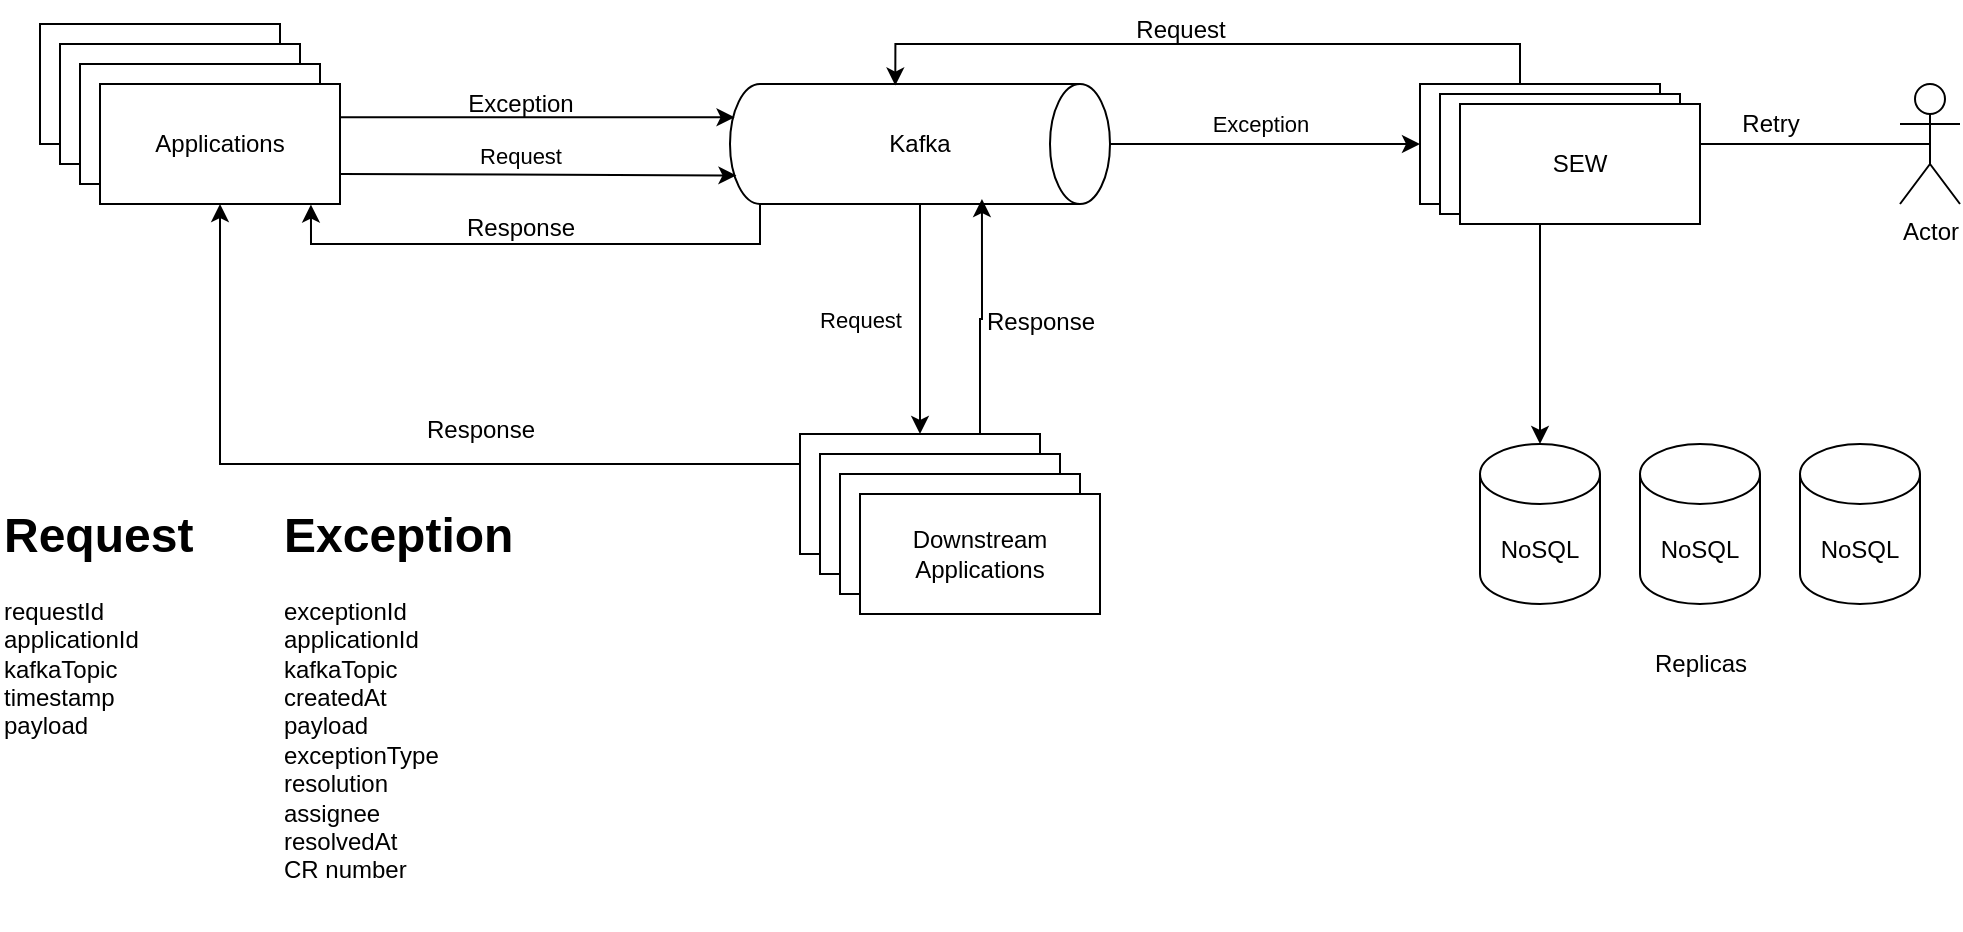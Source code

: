<mxfile version="27.1.6" pages="2">
  <diagram name="SystemExceptionWeb SEW" id="bs_fewBkAaAFLRnybGnf">
    <mxGraphModel dx="1215" dy="629" grid="1" gridSize="10" guides="1" tooltips="1" connect="1" arrows="1" fold="1" page="1" pageScale="1" pageWidth="850" pageHeight="1100" math="0" shadow="0">
      <root>
        <mxCell id="0" />
        <mxCell id="1" parent="0" />
        <mxCell id="CrgZ5U5lPNiD004af8dP-9" value="" style="rounded=0;whiteSpace=wrap;html=1;" parent="1" vertex="1">
          <mxGeometry x="70" y="300" width="120" height="60" as="geometry" />
        </mxCell>
        <mxCell id="CrgZ5U5lPNiD004af8dP-13" value="" style="rounded=0;whiteSpace=wrap;html=1;" parent="1" vertex="1">
          <mxGeometry x="80" y="310" width="120" height="60" as="geometry" />
        </mxCell>
        <mxCell id="CrgZ5U5lPNiD004af8dP-15" value="" style="rounded=0;whiteSpace=wrap;html=1;" parent="1" vertex="1">
          <mxGeometry x="90" y="320" width="120" height="60" as="geometry" />
        </mxCell>
        <mxCell id="CrgZ5U5lPNiD004af8dP-16" value="Applications" style="rounded=0;whiteSpace=wrap;html=1;" parent="1" vertex="1">
          <mxGeometry x="100" y="330" width="120" height="60" as="geometry" />
        </mxCell>
        <mxCell id="CrgZ5U5lPNiD004af8dP-31" value="" style="edgeStyle=orthogonalEdgeStyle;rounded=0;orthogonalLoop=1;jettySize=auto;html=1;" parent="1" source="CrgZ5U5lPNiD004af8dP-17" target="CrgZ5U5lPNiD004af8dP-30" edge="1">
          <mxGeometry relative="1" as="geometry" />
        </mxCell>
        <mxCell id="CrgZ5U5lPNiD004af8dP-17" value="" style="shape=cylinder3;whiteSpace=wrap;html=1;boundedLbl=1;backgroundOutline=1;size=15;rotation=90;" parent="1" vertex="1">
          <mxGeometry x="480" y="265" width="60" height="190" as="geometry" />
        </mxCell>
        <mxCell id="CrgZ5U5lPNiD004af8dP-18" value="Kafka" style="text;html=1;align=center;verticalAlign=middle;whiteSpace=wrap;rounded=0;" parent="1" vertex="1">
          <mxGeometry x="480" y="345" width="60" height="30" as="geometry" />
        </mxCell>
        <mxCell id="CrgZ5U5lPNiD004af8dP-19" value="" style="endArrow=classic;html=1;rounded=0;exitX=1;exitY=0.5;exitDx=0;exitDy=0;entryX=0.762;entryY=0.983;entryDx=0;entryDy=0;entryPerimeter=0;" parent="1" target="CrgZ5U5lPNiD004af8dP-17" edge="1">
          <mxGeometry relative="1" as="geometry">
            <mxPoint x="220" y="375" as="sourcePoint" />
            <mxPoint x="410" y="375" as="targetPoint" />
          </mxGeometry>
        </mxCell>
        <mxCell id="CrgZ5U5lPNiD004af8dP-20" value="Request" style="edgeLabel;resizable=0;html=1;;align=center;verticalAlign=middle;" parent="CrgZ5U5lPNiD004af8dP-19" connectable="0" vertex="1">
          <mxGeometry relative="1" as="geometry">
            <mxPoint x="-9" y="-10" as="offset" />
          </mxGeometry>
        </mxCell>
        <mxCell id="5Sn3ZTOXAg7ZaMrwNZ0c-9" style="edgeStyle=orthogonalEdgeStyle;rounded=0;orthogonalLoop=1;jettySize=auto;html=1;exitX=0;exitY=0.25;exitDx=0;exitDy=0;entryX=0.5;entryY=1;entryDx=0;entryDy=0;" parent="1" source="CrgZ5U5lPNiD004af8dP-22" target="CrgZ5U5lPNiD004af8dP-16" edge="1">
          <mxGeometry relative="1" as="geometry" />
        </mxCell>
        <mxCell id="CrgZ5U5lPNiD004af8dP-22" value="" style="rounded=0;whiteSpace=wrap;html=1;" parent="1" vertex="1">
          <mxGeometry x="450" y="505" width="120" height="60" as="geometry" />
        </mxCell>
        <mxCell id="CrgZ5U5lPNiD004af8dP-23" value="" style="rounded=0;whiteSpace=wrap;html=1;" parent="1" vertex="1">
          <mxGeometry x="460" y="515" width="120" height="60" as="geometry" />
        </mxCell>
        <mxCell id="CrgZ5U5lPNiD004af8dP-24" value="" style="rounded=0;whiteSpace=wrap;html=1;" parent="1" vertex="1">
          <mxGeometry x="470" y="525" width="120" height="60" as="geometry" />
        </mxCell>
        <mxCell id="CrgZ5U5lPNiD004af8dP-25" value="&lt;div&gt;Downstream&lt;/div&gt;Applications" style="rounded=0;whiteSpace=wrap;html=1;" parent="1" vertex="1">
          <mxGeometry x="480" y="535" width="120" height="60" as="geometry" />
        </mxCell>
        <mxCell id="CrgZ5U5lPNiD004af8dP-26" value="" style="endArrow=classic;html=1;rounded=0;exitX=1;exitY=0.5;exitDx=0;exitDy=0;exitPerimeter=0;entryX=0.5;entryY=0;entryDx=0;entryDy=0;" parent="1" source="CrgZ5U5lPNiD004af8dP-17" target="CrgZ5U5lPNiD004af8dP-22" edge="1">
          <mxGeometry relative="1" as="geometry">
            <mxPoint x="370" y="470" as="sourcePoint" />
            <mxPoint x="470" y="470" as="targetPoint" />
          </mxGeometry>
        </mxCell>
        <mxCell id="CrgZ5U5lPNiD004af8dP-27" value="Request" style="edgeLabel;resizable=0;html=1;;align=center;verticalAlign=middle;" parent="CrgZ5U5lPNiD004af8dP-26" connectable="0" vertex="1">
          <mxGeometry relative="1" as="geometry">
            <mxPoint x="-30" as="offset" />
          </mxGeometry>
        </mxCell>
        <mxCell id="CrgZ5U5lPNiD004af8dP-36" style="edgeStyle=orthogonalEdgeStyle;rounded=0;orthogonalLoop=1;jettySize=auto;html=1;" parent="1" source="CrgZ5U5lPNiD004af8dP-30" target="CrgZ5U5lPNiD004af8dP-33" edge="1">
          <mxGeometry relative="1" as="geometry" />
        </mxCell>
        <mxCell id="CrgZ5U5lPNiD004af8dP-30" value="SEW" style="whiteSpace=wrap;html=1;" parent="1" vertex="1">
          <mxGeometry x="760" y="330" width="120" height="60" as="geometry" />
        </mxCell>
        <mxCell id="CrgZ5U5lPNiD004af8dP-32" value="Exception" style="edgeLabel;resizable=0;html=1;;align=center;verticalAlign=middle;" parent="1" connectable="0" vertex="1">
          <mxGeometry x="680" y="350" as="geometry" />
        </mxCell>
        <mxCell id="CrgZ5U5lPNiD004af8dP-33" value="NoSQL" style="shape=cylinder3;whiteSpace=wrap;html=1;boundedLbl=1;backgroundOutline=1;size=15;" parent="1" vertex="1">
          <mxGeometry x="790" y="510" width="60" height="80" as="geometry" />
        </mxCell>
        <mxCell id="CrgZ5U5lPNiD004af8dP-39" style="edgeStyle=orthogonalEdgeStyle;rounded=0;orthogonalLoop=1;jettySize=auto;html=1;exitX=0.5;exitY=0.5;exitDx=0;exitDy=0;exitPerimeter=0;" parent="1" source="CrgZ5U5lPNiD004af8dP-37" target="CrgZ5U5lPNiD004af8dP-30" edge="1">
          <mxGeometry relative="1" as="geometry" />
        </mxCell>
        <mxCell id="CrgZ5U5lPNiD004af8dP-37" value="Actor" style="shape=umlActor;verticalLabelPosition=bottom;verticalAlign=top;html=1;outlineConnect=0;" parent="1" vertex="1">
          <mxGeometry x="1000" y="330" width="30" height="60" as="geometry" />
        </mxCell>
        <mxCell id="CrgZ5U5lPNiD004af8dP-41" value="Retry" style="text;html=1;align=center;verticalAlign=middle;resizable=0;points=[];autosize=1;strokeColor=none;fillColor=none;" parent="1" vertex="1">
          <mxGeometry x="910" y="335" width="50" height="30" as="geometry" />
        </mxCell>
        <mxCell id="CrgZ5U5lPNiD004af8dP-43" style="edgeStyle=orthogonalEdgeStyle;rounded=0;orthogonalLoop=1;jettySize=auto;html=1;entryX=0.013;entryY=0.565;entryDx=0;entryDy=0;entryPerimeter=0;" parent="1" source="CrgZ5U5lPNiD004af8dP-30" target="CrgZ5U5lPNiD004af8dP-17" edge="1">
          <mxGeometry relative="1" as="geometry">
            <Array as="points">
              <mxPoint x="810" y="310" />
              <mxPoint x="498" y="310" />
            </Array>
          </mxGeometry>
        </mxCell>
        <mxCell id="CrgZ5U5lPNiD004af8dP-44" value="Request" style="text;html=1;align=center;verticalAlign=middle;resizable=0;points=[];autosize=1;strokeColor=none;fillColor=none;" parent="1" vertex="1">
          <mxGeometry x="605" y="288" width="70" height="30" as="geometry" />
        </mxCell>
        <mxCell id="CrgZ5U5lPNiD004af8dP-47" value="NoSQL" style="shape=cylinder3;whiteSpace=wrap;html=1;boundedLbl=1;backgroundOutline=1;size=15;" parent="1" vertex="1">
          <mxGeometry x="870" y="510" width="60" height="80" as="geometry" />
        </mxCell>
        <mxCell id="CrgZ5U5lPNiD004af8dP-48" value="NoSQL" style="shape=cylinder3;whiteSpace=wrap;html=1;boundedLbl=1;backgroundOutline=1;size=15;" parent="1" vertex="1">
          <mxGeometry x="950" y="510" width="60" height="80" as="geometry" />
        </mxCell>
        <mxCell id="CrgZ5U5lPNiD004af8dP-49" value="&lt;div&gt;Replicas&lt;/div&gt;" style="text;html=1;align=center;verticalAlign=middle;resizable=0;points=[];autosize=1;strokeColor=none;fillColor=none;" parent="1" vertex="1">
          <mxGeometry x="865" y="605" width="70" height="30" as="geometry" />
        </mxCell>
        <mxCell id="CrgZ5U5lPNiD004af8dP-57" value="&lt;h1 style=&quot;margin-top: 0px;&quot;&gt;Request&lt;br&gt;&lt;/h1&gt;&lt;div&gt;requestId&lt;/div&gt;&lt;div&gt;applicationId&lt;/div&gt;&lt;div&gt;kafkaTopic&lt;/div&gt;&lt;div&gt;timestamp&lt;/div&gt;&lt;div&gt;payload&lt;/div&gt;" style="text;html=1;whiteSpace=wrap;overflow=hidden;rounded=0;" parent="1" vertex="1">
          <mxGeometry x="50" y="535" width="180" height="165" as="geometry" />
        </mxCell>
        <mxCell id="5Sn3ZTOXAg7ZaMrwNZ0c-1" value="&lt;h1 style=&quot;margin-top: 0px;&quot;&gt;Exception&lt;br&gt;&lt;/h1&gt;&lt;div&gt;exceptionId&lt;/div&gt;&lt;div&gt;applicationId&lt;/div&gt;&lt;div&gt;kafkaTopic&lt;/div&gt;&lt;div&gt;createdAt&lt;/div&gt;&lt;div&gt;payload&lt;/div&gt;&lt;div&gt;exceptionType&lt;/div&gt;&lt;div&gt;resolution&lt;/div&gt;&lt;div&gt;assignee&lt;/div&gt;&lt;div&gt;resolvedAt&lt;/div&gt;&lt;div&gt;CR number&lt;/div&gt;" style="text;html=1;whiteSpace=wrap;overflow=hidden;rounded=0;" parent="1" vertex="1">
          <mxGeometry x="190" y="535" width="180" height="215" as="geometry" />
        </mxCell>
        <mxCell id="5Sn3ZTOXAg7ZaMrwNZ0c-2" style="edgeStyle=orthogonalEdgeStyle;rounded=0;orthogonalLoop=1;jettySize=auto;html=1;entryX=0.277;entryY=0.988;entryDx=0;entryDy=0;entryPerimeter=0;exitX=1;exitY=0.25;exitDx=0;exitDy=0;" parent="1" source="CrgZ5U5lPNiD004af8dP-16" target="CrgZ5U5lPNiD004af8dP-17" edge="1">
          <mxGeometry relative="1" as="geometry">
            <mxPoint x="220" y="354" as="sourcePoint" />
            <mxPoint x="419.35" y="353.7" as="targetPoint" />
            <Array as="points">
              <mxPoint x="220" y="347" />
            </Array>
          </mxGeometry>
        </mxCell>
        <mxCell id="5Sn3ZTOXAg7ZaMrwNZ0c-3" value="Exception" style="text;html=1;align=center;verticalAlign=middle;resizable=0;points=[];autosize=1;strokeColor=none;fillColor=none;" parent="1" vertex="1">
          <mxGeometry x="270" y="325" width="80" height="30" as="geometry" />
        </mxCell>
        <mxCell id="5Sn3ZTOXAg7ZaMrwNZ0c-5" style="edgeStyle=orthogonalEdgeStyle;rounded=0;orthogonalLoop=1;jettySize=auto;html=1;exitX=1;exitY=1;exitDx=0;exitDy=-15;exitPerimeter=0;entryX=0.879;entryY=1.005;entryDx=0;entryDy=0;entryPerimeter=0;" parent="1" source="CrgZ5U5lPNiD004af8dP-17" target="CrgZ5U5lPNiD004af8dP-16" edge="1">
          <mxGeometry relative="1" as="geometry" />
        </mxCell>
        <mxCell id="5Sn3ZTOXAg7ZaMrwNZ0c-6" value="Response" style="text;html=1;align=center;verticalAlign=middle;resizable=0;points=[];autosize=1;strokeColor=none;fillColor=none;" parent="1" vertex="1">
          <mxGeometry x="270" y="387" width="80" height="30" as="geometry" />
        </mxCell>
        <mxCell id="5Sn3ZTOXAg7ZaMrwNZ0c-7" style="edgeStyle=orthogonalEdgeStyle;rounded=0;orthogonalLoop=1;jettySize=auto;html=1;exitX=0.75;exitY=0;exitDx=0;exitDy=0;entryX=0.959;entryY=0.337;entryDx=0;entryDy=0;entryPerimeter=0;" parent="1" source="CrgZ5U5lPNiD004af8dP-22" target="CrgZ5U5lPNiD004af8dP-17" edge="1">
          <mxGeometry relative="1" as="geometry" />
        </mxCell>
        <mxCell id="5Sn3ZTOXAg7ZaMrwNZ0c-8" value="Response" style="text;html=1;align=center;verticalAlign=middle;resizable=0;points=[];autosize=1;strokeColor=none;fillColor=none;" parent="1" vertex="1">
          <mxGeometry x="530" y="434" width="80" height="30" as="geometry" />
        </mxCell>
        <mxCell id="5Sn3ZTOXAg7ZaMrwNZ0c-10" value="Response" style="text;html=1;align=center;verticalAlign=middle;resizable=0;points=[];autosize=1;strokeColor=none;fillColor=none;" parent="1" vertex="1">
          <mxGeometry x="250" y="488" width="80" height="30" as="geometry" />
        </mxCell>
        <mxCell id="THenc4RzsG1JQCCcDmon-2" value="SEW" style="whiteSpace=wrap;html=1;" parent="1" vertex="1">
          <mxGeometry x="770" y="335" width="120" height="60" as="geometry" />
        </mxCell>
        <mxCell id="THenc4RzsG1JQCCcDmon-3" value="SEW" style="whiteSpace=wrap;html=1;" parent="1" vertex="1">
          <mxGeometry x="780" y="340" width="120" height="60" as="geometry" />
        </mxCell>
      </root>
    </mxGraphModel>
  </diagram>
  <diagram id="aeoUMobUTpoU2UPfptBH" name="Page-2">
    <mxGraphModel dx="1215" dy="629" grid="1" gridSize="10" guides="1" tooltips="1" connect="1" arrows="1" fold="1" page="1" pageScale="1" pageWidth="850" pageHeight="1100" math="0" shadow="0">
      <root>
        <mxCell id="0" />
        <mxCell id="1" parent="0" />
      </root>
    </mxGraphModel>
  </diagram>
</mxfile>
